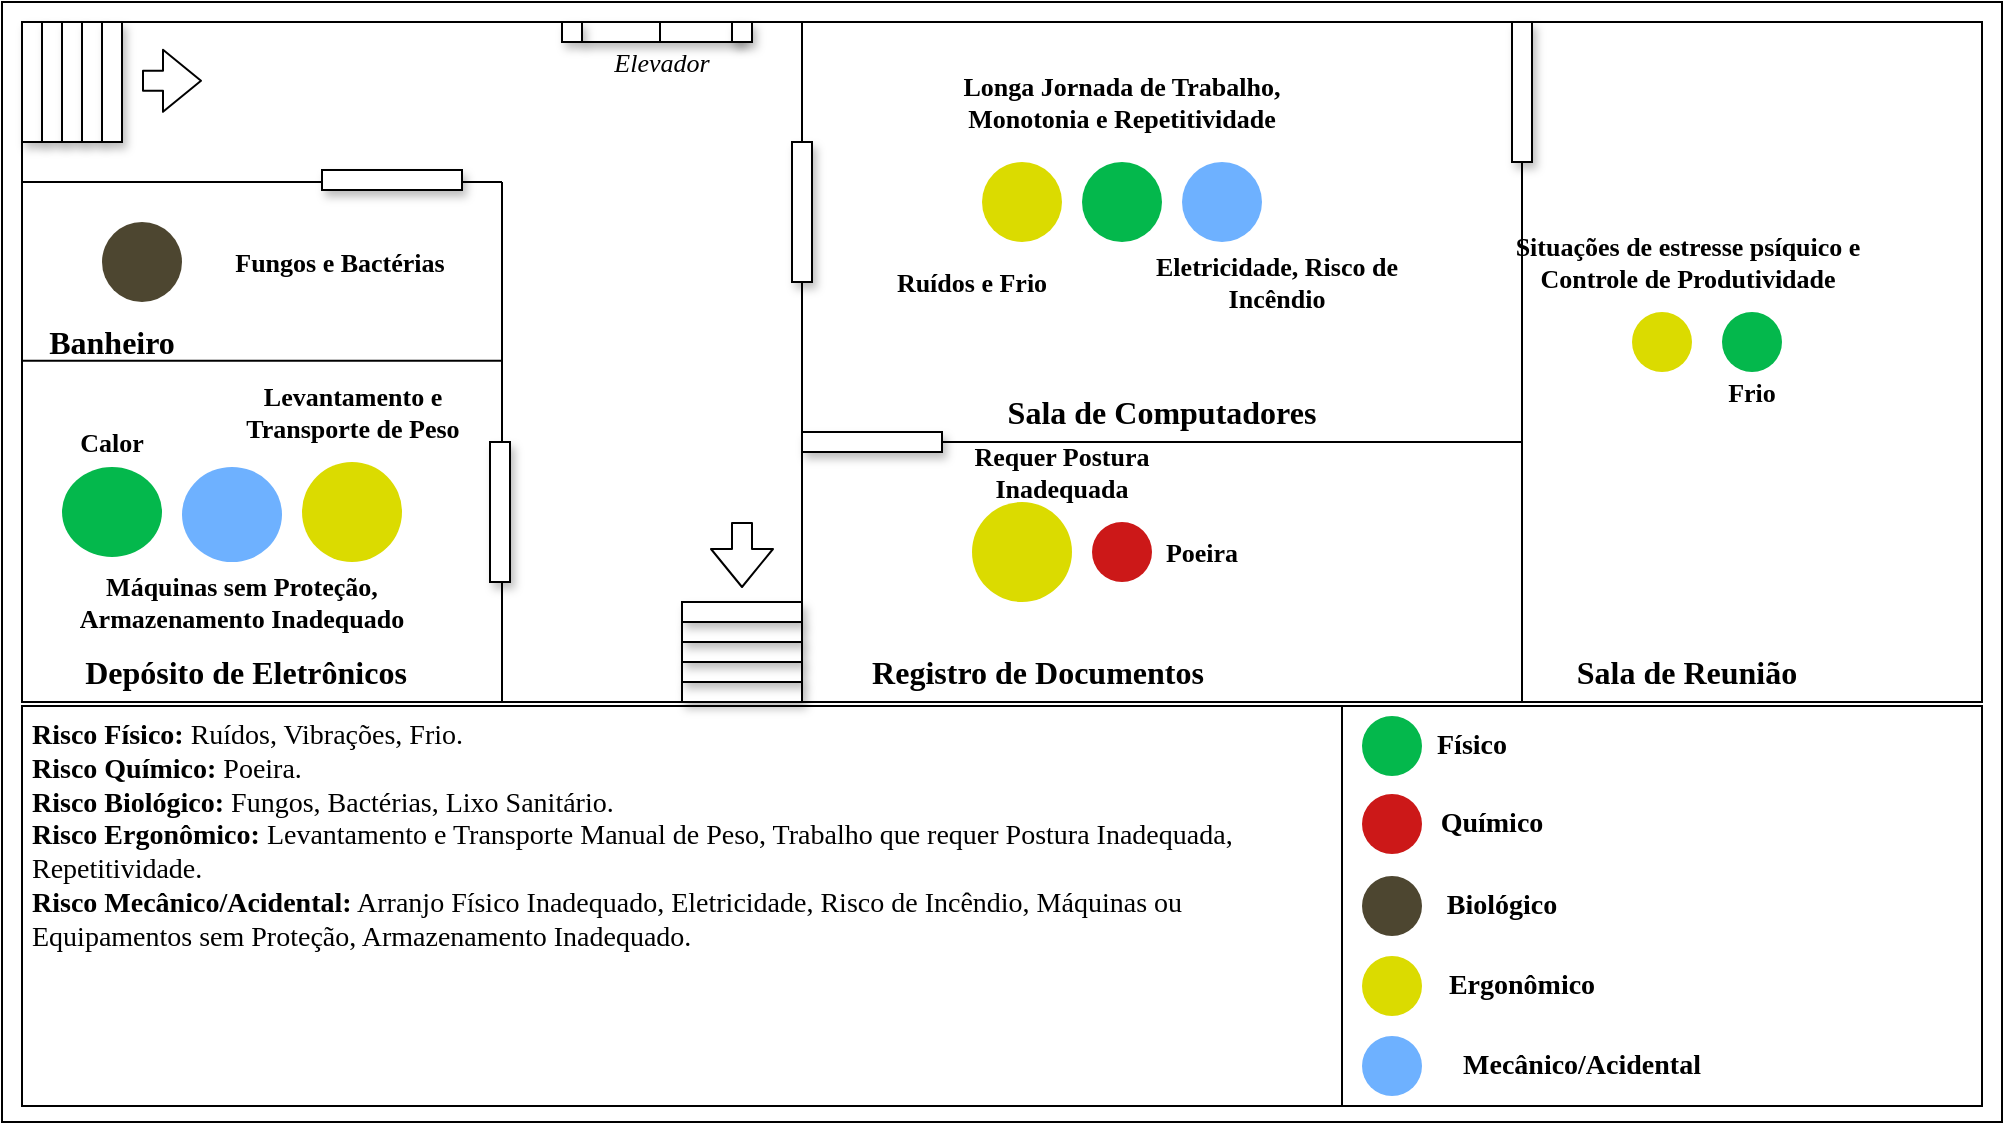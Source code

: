 <mxfile version="14.2.7" type="github">
  <diagram id="iTnLbPA0bUSlMBwM3kBu" name="Page-1">
    <mxGraphModel dx="1009" dy="614" grid="1" gridSize="10" guides="1" tooltips="1" connect="1" arrows="1" fold="1" page="1" pageScale="1" pageWidth="827" pageHeight="1169" math="0" shadow="0">
      <root>
        <mxCell id="0" />
        <mxCell id="1" parent="0" />
        <mxCell id="IF2Q6fgf_21Sja4Km_W9-1" value="" style="rounded=0;whiteSpace=wrap;html=1;" vertex="1" parent="1">
          <mxGeometry width="1000" height="560" as="geometry" />
        </mxCell>
        <mxCell id="IF2Q6fgf_21Sja4Km_W9-3" value="" style="rounded=0;whiteSpace=wrap;html=1;" vertex="1" parent="1">
          <mxGeometry x="670" y="352" width="320" height="200" as="geometry" />
        </mxCell>
        <mxCell id="IF2Q6fgf_21Sja4Km_W9-5" value="" style="rounded=0;whiteSpace=wrap;html=1;" vertex="1" parent="1">
          <mxGeometry x="10" y="352" width="660" height="200" as="geometry" />
        </mxCell>
        <mxCell id="IF2Q6fgf_21Sja4Km_W9-6" value="" style="rounded=0;whiteSpace=wrap;html=1;" vertex="1" parent="1">
          <mxGeometry x="10" y="10" width="980" height="340" as="geometry" />
        </mxCell>
        <mxCell id="IF2Q6fgf_21Sja4Km_W9-8" value="&lt;span style=&quot;color: rgba(0 , 0 , 0 , 0) ; font-family: monospace ; font-size: 0px&quot;&gt;%3CmxGraphModel%3E%3Croot%3E%3CmxCell%20id%3D%220%22%2F%3E%3CmxCell%20id%3D%221%22%20parent%3D%220%22%2F%3E%3CmxCell%20id%3D%222%22%20value%3D%22%22%20style%3D%22strokeWidth%3D2%3Bhtml%3D1%3Bshape%3Dmxgraph.flowchart.start_2%3BwhiteSpace%3Dwrap%3BfillColor%3D%23DBDB00%3BstrokeColor%3Dnone%3B%22%20vertex%3D%221%22%20parent%3D%221%22%3E%3CmxGeometry%20x%3D%22680%22%20y%3D%22477%22%20width%3D%2230%22%20height%3D%2230%22%20as%3D%22geometry%22%2F%3E%3C%2FmxCell%3E%3C%2Froot%3E%3C%2FmxGraphModel%3E&lt;/span&gt;&lt;span style=&quot;color: rgba(0 , 0 , 0 , 0) ; font-family: monospace ; font-size: 0px&quot;&gt;%3CmxGraphModel%3E%3Croot%3E%3CmxCell%20id%3D%220%22%2F%3E%3CmxCell%20id%3D%221%22%20parent%3D%220%22%2F%3E%3CmxCell%20id%3D%222%22%20value%3D%22%22%20style%3D%22strokeWidth%3D2%3Bhtml%3D1%3Bshape%3Dmxgraph.flowchart.start_2%3BwhiteSpace%3Dwrap%3BfillColor%3D%23DBDB00%3BstrokeColor%3Dnone%3B%22%20vertex%3D%221%22%20parent%3D%221%22%3E%3CmxGeometry%20x%3D%22680%22%20y%3D%22477%22%20width%3D%2230%22%20height%3D%2230%22%20as%3D%22geometry%22%2F%3E%3C%2FmxCell%3E%3C%2Froot%3E%3C%2FmxGraphModel%3E&lt;/span&gt;&lt;span style=&quot;color: rgba(0 , 0 , 0 , 0) ; font-family: monospace ; font-size: 0px&quot;&gt;%3CmxGraphModel%3E%3Croot%3E%3CmxCell%20id%3D%220%22%2F%3E%3CmxCell%20id%3D%221%22%20parent%3D%220%22%2F%3E%3CmxCell%20id%3D%222%22%20value%3D%22%22%20style%3D%22strokeWidth%3D2%3Bhtml%3D1%3Bshape%3Dmxgraph.flowchart.start_2%3BwhiteSpace%3Dwrap%3BfillColor%3D%23DBDB00%3BstrokeColor%3Dnone%3B%22%20vertex%3D%221%22%20parent%3D%221%22%3E%3CmxGeometry%20x%3D%22680%22%20y%3D%22477%22%20width%3D%2230%22%20height%3D%2230%22%20as%3D%22geometry%22%2F%3E%3C%2FmxCell%3E%3C%2Froot%3E%3C%2FmxGraphModel%3E&lt;/span&gt;" style="strokeWidth=2;html=1;shape=mxgraph.flowchart.start_2;whiteSpace=wrap;fillColor=#04B84C;strokeColor=none;" vertex="1" parent="1">
          <mxGeometry x="680" y="357" width="30" height="30" as="geometry" />
        </mxCell>
        <mxCell id="IF2Q6fgf_21Sja4Km_W9-9" value="" style="strokeWidth=2;html=1;shape=mxgraph.flowchart.start_2;whiteSpace=wrap;fillColor=#CC1818;strokeColor=none;" vertex="1" parent="1">
          <mxGeometry x="680" y="396" width="30" height="30" as="geometry" />
        </mxCell>
        <mxCell id="IF2Q6fgf_21Sja4Km_W9-10" value="" style="strokeWidth=2;html=1;shape=mxgraph.flowchart.start_2;whiteSpace=wrap;fillColor=#4D4630;strokeColor=none;" vertex="1" parent="1">
          <mxGeometry x="680" y="437" width="30" height="30" as="geometry" />
        </mxCell>
        <mxCell id="IF2Q6fgf_21Sja4Km_W9-11" value="" style="strokeWidth=2;html=1;shape=mxgraph.flowchart.start_2;whiteSpace=wrap;fillColor=#DBDB00;strokeColor=none;" vertex="1" parent="1">
          <mxGeometry x="680" y="477" width="30" height="30" as="geometry" />
        </mxCell>
        <mxCell id="IF2Q6fgf_21Sja4Km_W9-13" value="" style="endArrow=none;html=1;" edge="1" parent="1">
          <mxGeometry width="50" height="50" relative="1" as="geometry">
            <mxPoint x="760" y="79" as="sourcePoint" />
            <mxPoint x="760" y="349.996" as="targetPoint" />
          </mxGeometry>
        </mxCell>
        <mxCell id="IF2Q6fgf_21Sja4Km_W9-14" value="" style="endArrow=none;html=1;" edge="1" parent="1">
          <mxGeometry width="50" height="50" relative="1" as="geometry">
            <mxPoint x="400" y="140" as="sourcePoint" />
            <mxPoint x="400.0" y="349.996" as="targetPoint" />
          </mxGeometry>
        </mxCell>
        <mxCell id="IF2Q6fgf_21Sja4Km_W9-15" value="" style="endArrow=none;html=1;" edge="1" parent="1">
          <mxGeometry width="50" height="50" relative="1" as="geometry">
            <mxPoint x="470.0" y="220" as="sourcePoint" />
            <mxPoint x="760" y="220" as="targetPoint" />
          </mxGeometry>
        </mxCell>
        <mxCell id="IF2Q6fgf_21Sja4Km_W9-16" value="" style="rounded=0;whiteSpace=wrap;html=1;shadow=1;" vertex="1" parent="1">
          <mxGeometry x="10" y="10" width="10" height="60" as="geometry" />
        </mxCell>
        <mxCell id="IF2Q6fgf_21Sja4Km_W9-17" value="" style="rounded=0;whiteSpace=wrap;html=1;shadow=1;" vertex="1" parent="1">
          <mxGeometry x="20" y="10" width="10" height="60" as="geometry" />
        </mxCell>
        <mxCell id="IF2Q6fgf_21Sja4Km_W9-18" value="" style="rounded=0;whiteSpace=wrap;html=1;shadow=1;" vertex="1" parent="1">
          <mxGeometry x="30" y="10" width="10" height="60" as="geometry" />
        </mxCell>
        <mxCell id="IF2Q6fgf_21Sja4Km_W9-19" value="" style="rounded=0;whiteSpace=wrap;html=1;shadow=1;" vertex="1" parent="1">
          <mxGeometry x="40" y="10" width="10" height="60" as="geometry" />
        </mxCell>
        <mxCell id="IF2Q6fgf_21Sja4Km_W9-20" value="" style="rounded=0;whiteSpace=wrap;html=1;shadow=1;" vertex="1" parent="1">
          <mxGeometry x="50" y="10" width="10" height="60" as="geometry" />
        </mxCell>
        <mxCell id="IF2Q6fgf_21Sja4Km_W9-22" value="" style="endArrow=none;html=1;" edge="1" parent="1">
          <mxGeometry width="50" height="50" relative="1" as="geometry">
            <mxPoint x="10" y="179.41" as="sourcePoint" />
            <mxPoint x="250" y="179.41" as="targetPoint" />
          </mxGeometry>
        </mxCell>
        <mxCell id="IF2Q6fgf_21Sja4Km_W9-23" value="" style="endArrow=none;html=1;" edge="1" parent="1">
          <mxGeometry width="50" height="50" relative="1" as="geometry">
            <mxPoint x="250" y="220" as="sourcePoint" />
            <mxPoint x="250" y="90" as="targetPoint" />
          </mxGeometry>
        </mxCell>
        <mxCell id="IF2Q6fgf_21Sja4Km_W9-24" value="" style="endArrow=none;html=1;" edge="1" parent="1">
          <mxGeometry width="50" height="50" relative="1" as="geometry">
            <mxPoint x="250.0" y="350" as="sourcePoint" />
            <mxPoint x="250" y="290" as="targetPoint" />
          </mxGeometry>
        </mxCell>
        <mxCell id="IF2Q6fgf_21Sja4Km_W9-25" value="" style="rounded=0;whiteSpace=wrap;html=1;shadow=1;" vertex="1" parent="1">
          <mxGeometry x="400" y="215" width="70" height="10" as="geometry" />
        </mxCell>
        <mxCell id="IF2Q6fgf_21Sja4Km_W9-26" value="" style="rounded=0;whiteSpace=wrap;html=1;shadow=1;" vertex="1" parent="1">
          <mxGeometry x="244" y="220" width="10" height="70" as="geometry" />
        </mxCell>
        <mxCell id="IF2Q6fgf_21Sja4Km_W9-27" value="" style="rounded=0;whiteSpace=wrap;html=1;shadow=1;" vertex="1" parent="1">
          <mxGeometry x="755" y="10" width="10" height="70" as="geometry" />
        </mxCell>
        <mxCell id="IF2Q6fgf_21Sja4Km_W9-28" value="" style="rounded=0;whiteSpace=wrap;html=1;shadow=1;" vertex="1" parent="1">
          <mxGeometry x="395" y="70" width="10" height="70" as="geometry" />
        </mxCell>
        <mxCell id="IF2Q6fgf_21Sja4Km_W9-29" value="" style="endArrow=none;html=1;" edge="1" parent="1">
          <mxGeometry width="50" height="50" relative="1" as="geometry">
            <mxPoint x="400.0" y="10" as="sourcePoint" />
            <mxPoint x="400" y="70" as="targetPoint" />
          </mxGeometry>
        </mxCell>
        <mxCell id="IF2Q6fgf_21Sja4Km_W9-30" value="" style="rounded=0;whiteSpace=wrap;html=1;shadow=1;rotation=0;" vertex="1" parent="1">
          <mxGeometry x="340" y="340" width="60" height="10" as="geometry" />
        </mxCell>
        <mxCell id="IF2Q6fgf_21Sja4Km_W9-31" value="" style="rounded=0;whiteSpace=wrap;html=1;shadow=1;rotation=0;" vertex="1" parent="1">
          <mxGeometry x="340" y="330" width="60" height="10" as="geometry" />
        </mxCell>
        <mxCell id="IF2Q6fgf_21Sja4Km_W9-32" value="" style="rounded=0;whiteSpace=wrap;html=1;shadow=1;rotation=0;" vertex="1" parent="1">
          <mxGeometry x="340" y="320" width="60" height="10" as="geometry" />
        </mxCell>
        <mxCell id="IF2Q6fgf_21Sja4Km_W9-33" value="" style="rounded=0;whiteSpace=wrap;html=1;shadow=1;rotation=0;" vertex="1" parent="1">
          <mxGeometry x="340" y="310" width="60" height="10" as="geometry" />
        </mxCell>
        <mxCell id="IF2Q6fgf_21Sja4Km_W9-34" value="" style="rounded=0;whiteSpace=wrap;html=1;shadow=1;rotation=0;" vertex="1" parent="1">
          <mxGeometry x="340" y="300" width="60" height="10" as="geometry" />
        </mxCell>
        <mxCell id="IF2Q6fgf_21Sja4Km_W9-35" value="&lt;span style=&quot;color: rgba(0 , 0 , 0 , 0) ; font-family: monospace ; font-size: 0px&quot;&gt;%3CmxGraphModel%3E%3Croot%3E%3CmxCell%20id%3D%220%22%2F%3E%3CmxCell%20id%3D%221%22%20parent%3D%220%22%2F%3E%3CmxCell%20id%3D%222%22%20value%3D%22%22%20style%3D%22strokeWidth%3D2%3Bhtml%3D1%3Bshape%3Dmxgraph.flowchart.start_2%3BwhiteSpace%3Dwrap%3BfillColor%3D%2304B84C%3BstrokeColor%3Dnone%3B%22%20vertex%3D%221%22%20parent%3D%221%22%3E%3CmxGeometry%20x%3D%22680%22%20y%3D%22357%22%20width%3D%2230%22%20height%3D%2230%22%20as%3D%22geometry%22%2F%3E%3C%2FmxCell%3E%3C%2Froot%3E%3C%2FmxGraphModel%3E&lt;/span&gt;&lt;span style=&quot;color: rgba(0 , 0 , 0 , 0) ; font-family: monospace ; font-size: 0px&quot;&gt;%3CmxGraphModel%3E%3Croot%3E%3CmxCell%20id%3D%220%22%2F%3E%3CmxCell%20id%3D%221%22%20parent%3D%220%22%2F%3E%3CmxCell%20id%3D%222%22%20value%3D%22%22%20style%3D%22strokeWidth%3D2%3Bhtml%3D1%3Bshape%3Dmxgraph.flowchart.start_2%3BwhiteSpace%3Dwrap%3BfillColor%3D%2304B84C%3BstrokeColor%3Dnone%3B%22%20vertex%3D%221%22%20parent%3D%221%22%3E%3CmxGeometry%20x%3D%22680%22%20y%3D%22357%22%20width%3D%2230%22%20height%3D%2230%22%20as%3D%22geometry%22%2F%3E%3C%2FmxCell%3E%3C%2Froot%3E%3C%2FmxGraphModel%3E&lt;/span&gt;" style="strokeWidth=2;html=1;shape=mxgraph.flowchart.start_2;whiteSpace=wrap;fillColor=#6EB1FF;strokeColor=none;" vertex="1" parent="1">
          <mxGeometry x="680" y="517" width="30" height="30" as="geometry" />
        </mxCell>
        <mxCell id="IF2Q6fgf_21Sja4Km_W9-36" value="" style="endArrow=none;html=1;" edge="1" parent="1">
          <mxGeometry width="50" height="50" relative="1" as="geometry">
            <mxPoint x="230" y="90" as="sourcePoint" />
            <mxPoint x="250.0" y="90.0" as="targetPoint" />
          </mxGeometry>
        </mxCell>
        <mxCell id="IF2Q6fgf_21Sja4Km_W9-37" value="" style="endArrow=none;html=1;" edge="1" parent="1">
          <mxGeometry width="50" height="50" relative="1" as="geometry">
            <mxPoint x="10" y="90.0" as="sourcePoint" />
            <mxPoint x="160" y="90" as="targetPoint" />
          </mxGeometry>
        </mxCell>
        <mxCell id="IF2Q6fgf_21Sja4Km_W9-38" value="" style="rounded=0;whiteSpace=wrap;html=1;shadow=1;" vertex="1" parent="1">
          <mxGeometry x="160" y="84" width="70" height="10" as="geometry" />
        </mxCell>
        <mxCell id="IF2Q6fgf_21Sja4Km_W9-39" value="" style="strokeWidth=2;html=1;shape=mxgraph.flowchart.start_2;whiteSpace=wrap;fillColor=#4D4630;strokeColor=none;" vertex="1" parent="1">
          <mxGeometry x="50" y="110" width="40" height="40" as="geometry" />
        </mxCell>
        <mxCell id="IF2Q6fgf_21Sja4Km_W9-41" value="Físico" style="text;html=1;strokeColor=none;fillColor=none;align=center;verticalAlign=middle;whiteSpace=wrap;rounded=0;shadow=1;fontFamily=Verdana;fontStyle=1;fontSize=14;" vertex="1" parent="1">
          <mxGeometry x="715" y="362" width="40" height="20" as="geometry" />
        </mxCell>
        <mxCell id="IF2Q6fgf_21Sja4Km_W9-42" value="Químico" style="text;html=1;strokeColor=none;fillColor=none;align=center;verticalAlign=middle;whiteSpace=wrap;rounded=0;shadow=1;fontFamily=Verdana;fontStyle=1;fontSize=14;" vertex="1" parent="1">
          <mxGeometry x="725" y="401" width="40" height="20" as="geometry" />
        </mxCell>
        <mxCell id="IF2Q6fgf_21Sja4Km_W9-43" value="Biológico" style="text;html=1;strokeColor=none;fillColor=none;align=center;verticalAlign=middle;whiteSpace=wrap;rounded=0;shadow=1;fontFamily=Verdana;fontStyle=1;fontSize=14;" vertex="1" parent="1">
          <mxGeometry x="730" y="442" width="40" height="20" as="geometry" />
        </mxCell>
        <mxCell id="IF2Q6fgf_21Sja4Km_W9-44" value="Ergonômico" style="text;html=1;strokeColor=none;fillColor=none;align=center;verticalAlign=middle;whiteSpace=wrap;rounded=0;shadow=1;fontFamily=Verdana;fontStyle=1;fontSize=14;" vertex="1" parent="1">
          <mxGeometry x="740" y="482" width="40" height="20" as="geometry" />
        </mxCell>
        <mxCell id="IF2Q6fgf_21Sja4Km_W9-45" value="Mecânico/Acidental" style="text;html=1;strokeColor=none;fillColor=none;align=center;verticalAlign=middle;whiteSpace=wrap;rounded=0;shadow=1;fontFamily=Verdana;fontStyle=1;fontSize=14;" vertex="1" parent="1">
          <mxGeometry x="770" y="522" width="40" height="20" as="geometry" />
        </mxCell>
        <mxCell id="IF2Q6fgf_21Sja4Km_W9-46" value="Banheiro" style="text;html=1;strokeColor=none;fillColor=none;align=center;verticalAlign=middle;whiteSpace=wrap;rounded=0;shadow=1;fontFamily=Verdana;fontStyle=1;fontSize=16;" vertex="1" parent="1">
          <mxGeometry x="35" y="160" width="40" height="20" as="geometry" />
        </mxCell>
        <mxCell id="IF2Q6fgf_21Sja4Km_W9-47" value="Sala de Computadores" style="text;html=1;strokeColor=none;fillColor=none;align=center;verticalAlign=middle;whiteSpace=wrap;rounded=0;shadow=1;fontFamily=Verdana;fontStyle=1;fontSize=16;" vertex="1" parent="1">
          <mxGeometry x="470" y="195" width="220" height="20" as="geometry" />
        </mxCell>
        <mxCell id="IF2Q6fgf_21Sja4Km_W9-48" value="Depósito de Eletrônicos" style="text;html=1;strokeColor=none;fillColor=none;align=center;verticalAlign=middle;whiteSpace=wrap;rounded=0;shadow=1;fontFamily=Verdana;fontStyle=1;fontSize=16;" vertex="1" parent="1">
          <mxGeometry x="12.5" y="325" width="217.5" height="20" as="geometry" />
        </mxCell>
        <mxCell id="IF2Q6fgf_21Sja4Km_W9-49" value="Registro de Documentos" style="text;html=1;strokeColor=none;fillColor=none;align=center;verticalAlign=middle;whiteSpace=wrap;rounded=0;shadow=1;fontFamily=Verdana;fontStyle=1;fontSize=16;" vertex="1" parent="1">
          <mxGeometry x="405" y="325" width="226" height="20" as="geometry" />
        </mxCell>
        <mxCell id="IF2Q6fgf_21Sja4Km_W9-50" value="Sala de Reunião" style="text;html=1;strokeColor=none;fillColor=none;align=center;verticalAlign=middle;whiteSpace=wrap;rounded=0;shadow=1;fontFamily=Verdana;fontStyle=1;fontSize=16;" vertex="1" parent="1">
          <mxGeometry x="765" y="325" width="155" height="20" as="geometry" />
        </mxCell>
        <mxCell id="IF2Q6fgf_21Sja4Km_W9-52" value="" style="shape=flexArrow;endArrow=classic;html=1;fontFamily=Verdana;fontSize=16;" edge="1" parent="1">
          <mxGeometry width="50" height="50" relative="1" as="geometry">
            <mxPoint x="70" y="39.41" as="sourcePoint" />
            <mxPoint x="100" y="39.41" as="targetPoint" />
          </mxGeometry>
        </mxCell>
        <mxCell id="IF2Q6fgf_21Sja4Km_W9-53" value="" style="shape=flexArrow;endArrow=classic;html=1;fontFamily=Verdana;fontSize=16;entryX=0.5;entryY=1;entryDx=0;entryDy=0;" edge="1" parent="1">
          <mxGeometry width="50" height="50" relative="1" as="geometry">
            <mxPoint x="370" y="260" as="sourcePoint" />
            <mxPoint x="370.0" y="293" as="targetPoint" />
          </mxGeometry>
        </mxCell>
        <mxCell id="IF2Q6fgf_21Sja4Km_W9-55" value="" style="rounded=0;whiteSpace=wrap;html=1;shadow=1;" vertex="1" parent="1">
          <mxGeometry x="290" y="10" width="80" height="10" as="geometry" />
        </mxCell>
        <mxCell id="IF2Q6fgf_21Sja4Km_W9-56" value="" style="rounded=0;whiteSpace=wrap;html=1;shadow=1;" vertex="1" parent="1">
          <mxGeometry x="365" y="10" width="10" height="10" as="geometry" />
        </mxCell>
        <mxCell id="IF2Q6fgf_21Sja4Km_W9-57" value="" style="rounded=0;whiteSpace=wrap;html=1;shadow=1;" vertex="1" parent="1">
          <mxGeometry x="280" y="10" width="10" height="10" as="geometry" />
        </mxCell>
        <mxCell id="IF2Q6fgf_21Sja4Km_W9-58" value="" style="endArrow=none;html=1;fontFamily=Verdana;fontSize=16;" edge="1" parent="1">
          <mxGeometry width="50" height="50" relative="1" as="geometry">
            <mxPoint x="329" y="20" as="sourcePoint" />
            <mxPoint x="329" y="10" as="targetPoint" />
          </mxGeometry>
        </mxCell>
        <mxCell id="IF2Q6fgf_21Sja4Km_W9-59" value="Elevador" style="text;html=1;strokeColor=none;fillColor=none;align=center;verticalAlign=middle;whiteSpace=wrap;rounded=0;shadow=1;fontFamily=Verdana;fontSize=13;fontStyle=2" vertex="1" parent="1">
          <mxGeometry x="310" y="20" width="40" height="20" as="geometry" />
        </mxCell>
        <mxCell id="IF2Q6fgf_21Sja4Km_W9-60" value="" style="strokeWidth=2;html=1;shape=mxgraph.flowchart.start_2;whiteSpace=wrap;fillColor=#DBDB00;strokeColor=none;" vertex="1" parent="1">
          <mxGeometry x="490" y="80" width="40" height="40" as="geometry" />
        </mxCell>
        <mxCell id="IF2Q6fgf_21Sja4Km_W9-61" value="" style="strokeWidth=2;html=1;shape=mxgraph.flowchart.start_2;whiteSpace=wrap;fillColor=#04B84C;strokeColor=none;" vertex="1" parent="1">
          <mxGeometry x="540" y="80" width="40" height="40" as="geometry" />
        </mxCell>
        <mxCell id="IF2Q6fgf_21Sja4Km_W9-62" value="" style="strokeWidth=2;html=1;shape=mxgraph.flowchart.start_2;whiteSpace=wrap;fillColor=#DBDB00;strokeColor=none;" vertex="1" parent="1">
          <mxGeometry x="485" y="250" width="50" height="50" as="geometry" />
        </mxCell>
        <mxCell id="IF2Q6fgf_21Sja4Km_W9-64" value="" style="strokeWidth=2;html=1;shape=mxgraph.flowchart.start_2;whiteSpace=wrap;fillColor=#04B84C;strokeColor=none;" vertex="1" parent="1">
          <mxGeometry x="30" y="232.5" width="50" height="45" as="geometry" />
        </mxCell>
        <mxCell id="IF2Q6fgf_21Sja4Km_W9-65" value="&lt;span style=&quot;color: rgba(0 , 0 , 0 , 0) ; font-family: monospace ; font-size: 0px&quot;&gt;%3CmxGraphModel%3E%3Croot%3E%3CmxCell%20id%3D%220%22%2F%3E%3CmxCell%20id%3D%221%22%20parent%3D%220%22%2F%3E%3CmxCell%20id%3D%222%22%20value%3D%22%22%20style%3D%22strokeWidth%3D2%3Bhtml%3D1%3Bshape%3Dmxgraph.flowchart.start_2%3BwhiteSpace%3Dwrap%3BfillColor%3D%2304B84C%3BstrokeColor%3Dnone%3B%22%20vertex%3D%221%22%20parent%3D%221%22%3E%3CmxGeometry%20x%3D%22680%22%20y%3D%22357%22%20width%3D%2230%22%20height%3D%2230%22%20as%3D%22geometry%22%2F%3E%3C%2FmxCell%3E%3C%2Froot%3E%3C%2FmxGraphModel%3E&lt;/span&gt;&lt;span style=&quot;color: rgba(0 , 0 , 0 , 0) ; font-family: monospace ; font-size: 0px&quot;&gt;%3CmxGraphModel%3E%3Croot%3E%3CmxCell%20id%3D%220%22%2F%3E%3CmxCell%20id%3D%221%22%20parent%3D%220%22%2F%3E%3CmxCell%20id%3D%222%22%20value%3D%22%22%20style%3D%22strokeWidth%3D2%3Bhtml%3D1%3Bshape%3Dmxgraph.flowchart.start_2%3BwhiteSpace%3Dwrap%3BfillColor%3D%2304B84C%3BstrokeColor%3Dnone%3B%22%20vertex%3D%221%22%20parent%3D%221%22%3E%3CmxGeometry%20x%3D%22680%22%20y%3D%22357%22%20width%3D%2230%22%20height%3D%2230%22%20as%3D%22geometry%22%2F%3E%3C%2FmxCell%3E%3C%2Froot%3E%3C%2FmxGraphModel%3E&lt;/span&gt;" style="strokeWidth=2;html=1;shape=mxgraph.flowchart.start_2;whiteSpace=wrap;fillColor=#6EB1FF;strokeColor=none;" vertex="1" parent="1">
          <mxGeometry x="90" y="232.5" width="50" height="47.5" as="geometry" />
        </mxCell>
        <mxCell id="IF2Q6fgf_21Sja4Km_W9-66" value="" style="strokeWidth=2;html=1;shape=mxgraph.flowchart.start_2;whiteSpace=wrap;fillColor=#DBDB00;strokeColor=none;" vertex="1" parent="1">
          <mxGeometry x="815" y="155" width="30" height="30" as="geometry" />
        </mxCell>
        <mxCell id="IF2Q6fgf_21Sja4Km_W9-67" value="&lt;span style=&quot;color: rgba(0 , 0 , 0 , 0) ; font-family: monospace ; font-size: 0px&quot;&gt;%3CmxGraphModel%3E%3Croot%3E%3CmxCell%20id%3D%220%22%2F%3E%3CmxCell%20id%3D%221%22%20parent%3D%220%22%2F%3E%3CmxCell%20id%3D%222%22%20value%3D%22%22%20style%3D%22strokeWidth%3D2%3Bhtml%3D1%3Bshape%3Dmxgraph.flowchart.start_2%3BwhiteSpace%3Dwrap%3BfillColor%3D%23DBDB00%3BstrokeColor%3Dnone%3B%22%20vertex%3D%221%22%20parent%3D%221%22%3E%3CmxGeometry%20x%3D%22680%22%20y%3D%22477%22%20width%3D%2230%22%20height%3D%2230%22%20as%3D%22geometry%22%2F%3E%3C%2FmxCell%3E%3C%2Froot%3E%3C%2FmxGraphModel%3E&lt;/span&gt;&lt;span style=&quot;color: rgba(0 , 0 , 0 , 0) ; font-family: monospace ; font-size: 0px&quot;&gt;%3CmxGraphModel%3E%3Croot%3E%3CmxCell%20id%3D%220%22%2F%3E%3CmxCell%20id%3D%221%22%20parent%3D%220%22%2F%3E%3CmxCell%20id%3D%222%22%20value%3D%22%22%20style%3D%22strokeWidth%3D2%3Bhtml%3D1%3Bshape%3Dmxgraph.flowchart.start_2%3BwhiteSpace%3Dwrap%3BfillColor%3D%23DBDB00%3BstrokeColor%3Dnone%3B%22%20vertex%3D%221%22%20parent%3D%221%22%3E%3CmxGeometry%20x%3D%22680%22%20y%3D%22477%22%20width%3D%2230%22%20height%3D%2230%22%20as%3D%22geometry%22%2F%3E%3C%2FmxCell%3E%3C%2Froot%3E%3C%2FmxGraphModel%3E&lt;/span&gt;&lt;span style=&quot;color: rgba(0 , 0 , 0 , 0) ; font-family: monospace ; font-size: 0px&quot;&gt;%3CmxGraphModel%3E%3Croot%3E%3CmxCell%20id%3D%220%22%2F%3E%3CmxCell%20id%3D%221%22%20parent%3D%220%22%2F%3E%3CmxCell%20id%3D%222%22%20value%3D%22%22%20style%3D%22strokeWidth%3D2%3Bhtml%3D1%3Bshape%3Dmxgraph.flowchart.start_2%3BwhiteSpace%3Dwrap%3BfillColor%3D%23DBDB00%3BstrokeColor%3Dnone%3B%22%20vertex%3D%221%22%20parent%3D%221%22%3E%3CmxGeometry%20x%3D%22680%22%20y%3D%22477%22%20width%3D%2230%22%20height%3D%2230%22%20as%3D%22geometry%22%2F%3E%3C%2FmxCell%3E%3C%2Froot%3E%3C%2FmxGraphModel%3E&lt;/span&gt;" style="strokeWidth=2;html=1;shape=mxgraph.flowchart.start_2;whiteSpace=wrap;fillColor=#04B84C;strokeColor=none;" vertex="1" parent="1">
          <mxGeometry x="860" y="155" width="30" height="30" as="geometry" />
        </mxCell>
        <mxCell id="IF2Q6fgf_21Sja4Km_W9-69" value="&lt;font style=&quot;font-size: 14px&quot;&gt;&lt;b&gt;Risco Físico:&lt;/b&gt; Ruídos, Vibrações, Frio.&lt;br&gt;&lt;b&gt;Risco Químico: &lt;/b&gt;Poeira.&lt;br&gt;&lt;b&gt;Risco Biológico:&lt;/b&gt;&amp;nbsp;Fungos, Bactérias, Lixo Sanitário.&lt;br&gt;&lt;b&gt;Risco Ergonômico:&lt;/b&gt; Levantamento e Transporte Manual de Peso, Trabalho que requer Postura Inadequada, Repetitividade.&lt;br&gt;&lt;b&gt;Risco Mecânico/Acidental:&lt;/b&gt; Arranjo Físico Inadequado, Eletricidade, Risco de Incêndio, Máquinas ou Equipamentos sem Proteção, Armazenamento Inadequado.&lt;/font&gt;" style="text;html=1;strokeColor=none;fillColor=none;align=left;verticalAlign=top;whiteSpace=wrap;rounded=0;shadow=1;fontFamily=Verdana;fontSize=13;" vertex="1" parent="1">
          <mxGeometry x="12.5" y="352" width="657.5" height="198" as="geometry" />
        </mxCell>
        <mxCell id="IF2Q6fgf_21Sja4Km_W9-70" value="" style="strokeWidth=2;html=1;shape=mxgraph.flowchart.start_2;whiteSpace=wrap;fillColor=#CC1818;strokeColor=none;" vertex="1" parent="1">
          <mxGeometry x="545" y="260" width="30" height="30" as="geometry" />
        </mxCell>
        <mxCell id="IF2Q6fgf_21Sja4Km_W9-71" value="&lt;span style=&quot;color: rgba(0 , 0 , 0 , 0) ; font-family: monospace ; font-size: 0px&quot;&gt;%3CmxGraphModel%3E%3Croot%3E%3CmxCell%20id%3D%220%22%2F%3E%3CmxCell%20id%3D%221%22%20parent%3D%220%22%2F%3E%3CmxCell%20id%3D%222%22%20value%3D%22%22%20style%3D%22strokeWidth%3D2%3Bhtml%3D1%3Bshape%3Dmxgraph.flowchart.start_2%3BwhiteSpace%3Dwrap%3BfillColor%3D%2304B84C%3BstrokeColor%3Dnone%3B%22%20vertex%3D%221%22%20parent%3D%221%22%3E%3CmxGeometry%20x%3D%22680%22%20y%3D%22357%22%20width%3D%2230%22%20height%3D%2230%22%20as%3D%22geometry%22%2F%3E%3C%2FmxCell%3E%3C%2Froot%3E%3C%2FmxGraphModel%3E&lt;/span&gt;&lt;span style=&quot;color: rgba(0 , 0 , 0 , 0) ; font-family: monospace ; font-size: 0px&quot;&gt;%3CmxGraphModel%3E%3Croot%3E%3CmxCell%20id%3D%220%22%2F%3E%3CmxCell%20id%3D%221%22%20parent%3D%220%22%2F%3E%3CmxCell%20id%3D%222%22%20value%3D%22%22%20style%3D%22strokeWidth%3D2%3Bhtml%3D1%3Bshape%3Dmxgraph.flowchart.start_2%3BwhiteSpace%3Dwrap%3BfillColor%3D%2304B84C%3BstrokeColor%3Dnone%3B%22%20vertex%3D%221%22%20parent%3D%221%22%3E%3CmxGeometry%20x%3D%22680%22%20y%3D%22357%22%20width%3D%2230%22%20height%3D%2230%22%20as%3D%22geometry%22%2F%3E%3C%2FmxCell%3E%3C%2Froot%3E%3C%2FmxGraphModel%3E&lt;/span&gt;" style="strokeWidth=2;html=1;shape=mxgraph.flowchart.start_2;whiteSpace=wrap;fillColor=#6EB1FF;strokeColor=none;" vertex="1" parent="1">
          <mxGeometry x="590" y="80" width="40" height="40" as="geometry" />
        </mxCell>
        <mxCell id="IF2Q6fgf_21Sja4Km_W9-72" value="Fungos e Bactérias" style="text;html=1;strokeColor=none;fillColor=none;align=center;verticalAlign=middle;whiteSpace=wrap;rounded=0;shadow=1;fontFamily=Verdana;fontSize=13;fontStyle=1" vertex="1" parent="1">
          <mxGeometry x="94" y="120" width="150" height="20" as="geometry" />
        </mxCell>
        <mxCell id="IF2Q6fgf_21Sja4Km_W9-73" value="Ruídos e Frio" style="text;html=1;strokeColor=none;fillColor=none;align=center;verticalAlign=middle;whiteSpace=wrap;rounded=0;shadow=1;fontFamily=Verdana;fontSize=13;fontStyle=1" vertex="1" parent="1">
          <mxGeometry x="435" y="130" width="100" height="20" as="geometry" />
        </mxCell>
        <mxCell id="IF2Q6fgf_21Sja4Km_W9-74" value="Longa Jornada de Trabalho, Monotonia e Repetitividade" style="text;html=1;strokeColor=none;fillColor=none;align=center;verticalAlign=middle;whiteSpace=wrap;rounded=0;shadow=1;fontFamily=Verdana;fontSize=13;fontStyle=1" vertex="1" parent="1">
          <mxGeometry x="465" y="40" width="190" height="20" as="geometry" />
        </mxCell>
        <mxCell id="IF2Q6fgf_21Sja4Km_W9-75" value="Eletricidade, Risco de Incêndio" style="text;html=1;strokeColor=none;fillColor=none;align=center;verticalAlign=middle;whiteSpace=wrap;rounded=0;shadow=1;fontFamily=Verdana;fontSize=13;fontStyle=1" vertex="1" parent="1">
          <mxGeometry x="570" y="130" width="135" height="20" as="geometry" />
        </mxCell>
        <mxCell id="IF2Q6fgf_21Sja4Km_W9-76" value="Calor" style="text;html=1;strokeColor=none;fillColor=none;align=center;verticalAlign=middle;whiteSpace=wrap;rounded=0;shadow=1;fontFamily=Verdana;fontSize=13;fontStyle=1" vertex="1" parent="1">
          <mxGeometry x="35" y="210" width="40" height="20" as="geometry" />
        </mxCell>
        <mxCell id="IF2Q6fgf_21Sja4Km_W9-77" value="Máquinas sem Proteção, Armazenamento Inadequado" style="text;html=1;strokeColor=none;fillColor=none;align=center;verticalAlign=middle;whiteSpace=wrap;rounded=0;shadow=1;fontFamily=Verdana;fontSize=13;fontStyle=1" vertex="1" parent="1">
          <mxGeometry x="30" y="290" width="180" height="20" as="geometry" />
        </mxCell>
        <mxCell id="IF2Q6fgf_21Sja4Km_W9-78" value="Requer Postura Inadequada" style="text;html=1;strokeColor=none;fillColor=none;align=center;verticalAlign=middle;whiteSpace=wrap;rounded=0;shadow=1;fontFamily=Verdana;fontSize=13;fontStyle=1" vertex="1" parent="1">
          <mxGeometry x="470" y="225" width="120" height="20" as="geometry" />
        </mxCell>
        <mxCell id="IF2Q6fgf_21Sja4Km_W9-79" value="" style="strokeWidth=2;html=1;shape=mxgraph.flowchart.start_2;whiteSpace=wrap;fillColor=#DBDB00;strokeColor=none;" vertex="1" parent="1">
          <mxGeometry x="150" y="230" width="50" height="50" as="geometry" />
        </mxCell>
        <mxCell id="IF2Q6fgf_21Sja4Km_W9-80" value="Levantamento e Transporte de Peso" style="text;html=1;strokeColor=none;fillColor=none;align=center;verticalAlign=middle;whiteSpace=wrap;rounded=0;shadow=1;fontFamily=Verdana;fontSize=13;fontStyle=1" vertex="1" parent="1">
          <mxGeometry x="102.5" y="195" width="145" height="20" as="geometry" />
        </mxCell>
        <mxCell id="IF2Q6fgf_21Sja4Km_W9-81" value="Poeira" style="text;html=1;strokeColor=none;fillColor=none;align=center;verticalAlign=middle;whiteSpace=wrap;rounded=0;shadow=1;fontFamily=Verdana;fontSize=13;fontStyle=1" vertex="1" parent="1">
          <mxGeometry x="580" y="265" width="40" height="20" as="geometry" />
        </mxCell>
        <mxCell id="IF2Q6fgf_21Sja4Km_W9-82" value="Frio" style="text;html=1;strokeColor=none;fillColor=none;align=center;verticalAlign=middle;whiteSpace=wrap;rounded=0;shadow=1;fontFamily=Verdana;fontSize=13;fontStyle=1" vertex="1" parent="1">
          <mxGeometry x="855" y="185" width="40" height="20" as="geometry" />
        </mxCell>
        <mxCell id="IF2Q6fgf_21Sja4Km_W9-83" value="Situações de estresse psíquico e Controle de Produtividade" style="text;html=1;strokeColor=none;fillColor=none;align=center;verticalAlign=middle;whiteSpace=wrap;rounded=0;shadow=1;fontFamily=Verdana;fontSize=13;fontStyle=1" vertex="1" parent="1">
          <mxGeometry x="732.5" y="120" width="220" height="20" as="geometry" />
        </mxCell>
      </root>
    </mxGraphModel>
  </diagram>
</mxfile>
